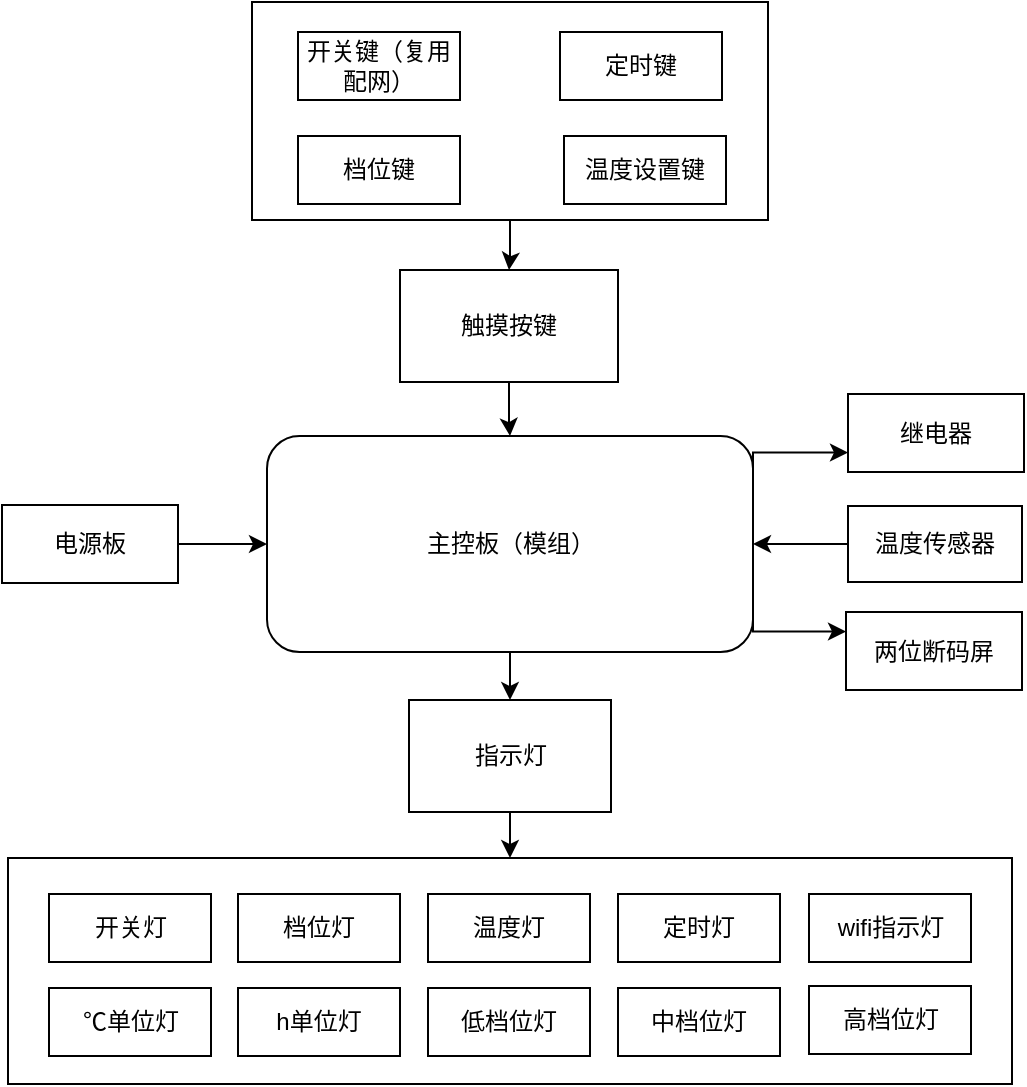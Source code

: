 <mxfile version="15.9.6" type="github">
  <diagram id="Vgfz-gdBaDkI7XahHWoh" name="Page-1">
    <mxGraphModel dx="1422" dy="796" grid="0" gridSize="10" guides="1" tooltips="1" connect="1" arrows="1" fold="1" page="1" pageScale="1" pageWidth="827" pageHeight="1169" math="0" shadow="0">
      <root>
        <mxCell id="0" />
        <mxCell id="1" parent="0" />
        <mxCell id="T0S8Lt8zlhyl-Dq2tP5w-17" value="" style="edgeStyle=orthogonalEdgeStyle;rounded=0;orthogonalLoop=1;jettySize=auto;html=1;" edge="1" parent="1" source="T0S8Lt8zlhyl-Dq2tP5w-1" target="T0S8Lt8zlhyl-Dq2tP5w-12">
          <mxGeometry relative="1" as="geometry" />
        </mxCell>
        <mxCell id="T0S8Lt8zlhyl-Dq2tP5w-68" style="edgeStyle=orthogonalEdgeStyle;rounded=0;orthogonalLoop=1;jettySize=auto;html=1;exitX=1;exitY=0.25;exitDx=0;exitDy=0;entryX=0;entryY=0.75;entryDx=0;entryDy=0;" edge="1" parent="1" source="T0S8Lt8zlhyl-Dq2tP5w-1" target="T0S8Lt8zlhyl-Dq2tP5w-54">
          <mxGeometry relative="1" as="geometry">
            <Array as="points">
              <mxPoint x="521" y="273" />
            </Array>
          </mxGeometry>
        </mxCell>
        <mxCell id="T0S8Lt8zlhyl-Dq2tP5w-71" style="edgeStyle=orthogonalEdgeStyle;rounded=0;orthogonalLoop=1;jettySize=auto;html=1;exitX=1;exitY=0.75;exitDx=0;exitDy=0;entryX=0;entryY=0.25;entryDx=0;entryDy=0;" edge="1" parent="1" source="T0S8Lt8zlhyl-Dq2tP5w-1" target="T0S8Lt8zlhyl-Dq2tP5w-13">
          <mxGeometry relative="1" as="geometry">
            <Array as="points">
              <mxPoint x="521" y="363" />
            </Array>
          </mxGeometry>
        </mxCell>
        <mxCell id="T0S8Lt8zlhyl-Dq2tP5w-1" value="主控板（模组）" style="rounded=1;whiteSpace=wrap;html=1;" vertex="1" parent="1">
          <mxGeometry x="277.5" y="265" width="243" height="108" as="geometry" />
        </mxCell>
        <mxCell id="T0S8Lt8zlhyl-Dq2tP5w-73" value="" style="edgeStyle=orthogonalEdgeStyle;rounded=0;orthogonalLoop=1;jettySize=auto;html=1;" edge="1" parent="1" source="T0S8Lt8zlhyl-Dq2tP5w-9" target="T0S8Lt8zlhyl-Dq2tP5w-1">
          <mxGeometry relative="1" as="geometry" />
        </mxCell>
        <mxCell id="T0S8Lt8zlhyl-Dq2tP5w-9" value="触摸按键" style="rounded=0;whiteSpace=wrap;html=1;" vertex="1" parent="1">
          <mxGeometry x="344" y="182" width="109" height="56" as="geometry" />
        </mxCell>
        <mxCell id="T0S8Lt8zlhyl-Dq2tP5w-46" value="" style="edgeStyle=orthogonalEdgeStyle;rounded=0;orthogonalLoop=1;jettySize=auto;html=1;" edge="1" parent="1" source="T0S8Lt8zlhyl-Dq2tP5w-12" target="T0S8Lt8zlhyl-Dq2tP5w-45">
          <mxGeometry relative="1" as="geometry" />
        </mxCell>
        <mxCell id="T0S8Lt8zlhyl-Dq2tP5w-12" value="指示灯" style="rounded=0;whiteSpace=wrap;html=1;" vertex="1" parent="1">
          <mxGeometry x="348.5" y="397" width="101" height="56" as="geometry" />
        </mxCell>
        <mxCell id="T0S8Lt8zlhyl-Dq2tP5w-13" value="两位断码屏" style="rounded=0;whiteSpace=wrap;html=1;" vertex="1" parent="1">
          <mxGeometry x="567" y="353" width="88" height="39" as="geometry" />
        </mxCell>
        <mxCell id="T0S8Lt8zlhyl-Dq2tP5w-20" value="开关键（复用配网）" style="whiteSpace=wrap;html=1;rounded=0;" vertex="1" parent="1">
          <mxGeometry x="293" y="63" width="81" height="34" as="geometry" />
        </mxCell>
        <mxCell id="T0S8Lt8zlhyl-Dq2tP5w-22" value="档位键" style="whiteSpace=wrap;html=1;rounded=0;" vertex="1" parent="1">
          <mxGeometry x="293" y="115" width="81" height="34" as="geometry" />
        </mxCell>
        <mxCell id="T0S8Lt8zlhyl-Dq2tP5w-24" value="定时键" style="whiteSpace=wrap;html=1;rounded=0;" vertex="1" parent="1">
          <mxGeometry x="424" y="63" width="81" height="34" as="geometry" />
        </mxCell>
        <mxCell id="T0S8Lt8zlhyl-Dq2tP5w-25" value="温度设置键" style="whiteSpace=wrap;html=1;rounded=0;" vertex="1" parent="1">
          <mxGeometry x="426" y="115" width="81" height="34" as="geometry" />
        </mxCell>
        <mxCell id="T0S8Lt8zlhyl-Dq2tP5w-72" value="" style="edgeStyle=orthogonalEdgeStyle;rounded=0;orthogonalLoop=1;jettySize=auto;html=1;" edge="1" parent="1" source="T0S8Lt8zlhyl-Dq2tP5w-27" target="T0S8Lt8zlhyl-Dq2tP5w-9">
          <mxGeometry relative="1" as="geometry" />
        </mxCell>
        <mxCell id="T0S8Lt8zlhyl-Dq2tP5w-27" value="" style="rounded=0;whiteSpace=wrap;html=1;fillColor=none;" vertex="1" parent="1">
          <mxGeometry x="270" y="48" width="258" height="109" as="geometry" />
        </mxCell>
        <mxCell id="T0S8Lt8zlhyl-Dq2tP5w-30" value="开关灯" style="whiteSpace=wrap;html=1;rounded=0;" vertex="1" parent="1">
          <mxGeometry x="168.5" y="494" width="81" height="34" as="geometry" />
        </mxCell>
        <mxCell id="T0S8Lt8zlhyl-Dq2tP5w-31" value="档位灯" style="whiteSpace=wrap;html=1;rounded=0;" vertex="1" parent="1">
          <mxGeometry x="263" y="494" width="81" height="34" as="geometry" />
        </mxCell>
        <mxCell id="T0S8Lt8zlhyl-Dq2tP5w-32" value="温度灯" style="whiteSpace=wrap;html=1;rounded=0;" vertex="1" parent="1">
          <mxGeometry x="358" y="494" width="81" height="34" as="geometry" />
        </mxCell>
        <mxCell id="T0S8Lt8zlhyl-Dq2tP5w-33" value="定时灯" style="whiteSpace=wrap;html=1;rounded=0;" vertex="1" parent="1">
          <mxGeometry x="453" y="494" width="81" height="34" as="geometry" />
        </mxCell>
        <mxCell id="T0S8Lt8zlhyl-Dq2tP5w-66" value="" style="edgeStyle=orthogonalEdgeStyle;rounded=0;orthogonalLoop=1;jettySize=auto;html=1;" edge="1" parent="1" source="T0S8Lt8zlhyl-Dq2tP5w-34" target="T0S8Lt8zlhyl-Dq2tP5w-1">
          <mxGeometry relative="1" as="geometry" />
        </mxCell>
        <mxCell id="T0S8Lt8zlhyl-Dq2tP5w-34" value="温度传感器" style="whiteSpace=wrap;html=1;rounded=0;" vertex="1" parent="1">
          <mxGeometry x="568" y="300" width="87" height="38" as="geometry" />
        </mxCell>
        <mxCell id="T0S8Lt8zlhyl-Dq2tP5w-35" value="℃单位灯" style="whiteSpace=wrap;html=1;rounded=0;" vertex="1" parent="1">
          <mxGeometry x="168.5" y="541" width="81" height="34" as="geometry" />
        </mxCell>
        <mxCell id="T0S8Lt8zlhyl-Dq2tP5w-36" value="h单位灯" style="whiteSpace=wrap;html=1;rounded=0;" vertex="1" parent="1">
          <mxGeometry x="263" y="541" width="81" height="34" as="geometry" />
        </mxCell>
        <mxCell id="T0S8Lt8zlhyl-Dq2tP5w-37" value="wifi指示灯" style="whiteSpace=wrap;html=1;rounded=0;" vertex="1" parent="1">
          <mxGeometry x="548.5" y="494" width="81" height="34" as="geometry" />
        </mxCell>
        <mxCell id="T0S8Lt8zlhyl-Dq2tP5w-39" value="低档位灯" style="whiteSpace=wrap;html=1;rounded=0;" vertex="1" parent="1">
          <mxGeometry x="358" y="541" width="81" height="34" as="geometry" />
        </mxCell>
        <mxCell id="T0S8Lt8zlhyl-Dq2tP5w-40" value="中档位灯" style="whiteSpace=wrap;html=1;rounded=0;" vertex="1" parent="1">
          <mxGeometry x="453" y="541" width="81" height="34" as="geometry" />
        </mxCell>
        <mxCell id="T0S8Lt8zlhyl-Dq2tP5w-41" value="高档位灯" style="whiteSpace=wrap;html=1;rounded=0;" vertex="1" parent="1">
          <mxGeometry x="548.5" y="540" width="81" height="34" as="geometry" />
        </mxCell>
        <mxCell id="T0S8Lt8zlhyl-Dq2tP5w-44" value="" style="edgeStyle=orthogonalEdgeStyle;rounded=0;orthogonalLoop=1;jettySize=auto;html=1;" edge="1" parent="1" source="T0S8Lt8zlhyl-Dq2tP5w-43" target="T0S8Lt8zlhyl-Dq2tP5w-1">
          <mxGeometry relative="1" as="geometry" />
        </mxCell>
        <mxCell id="T0S8Lt8zlhyl-Dq2tP5w-43" value="电源板" style="rounded=0;whiteSpace=wrap;html=1;" vertex="1" parent="1">
          <mxGeometry x="145" y="299.5" width="88" height="39" as="geometry" />
        </mxCell>
        <mxCell id="T0S8Lt8zlhyl-Dq2tP5w-45" value="" style="rounded=0;whiteSpace=wrap;html=1;fillColor=none;" vertex="1" parent="1">
          <mxGeometry x="148" y="476" width="502" height="113" as="geometry" />
        </mxCell>
        <mxCell id="T0S8Lt8zlhyl-Dq2tP5w-54" value="继电器" style="rounded=0;whiteSpace=wrap;html=1;" vertex="1" parent="1">
          <mxGeometry x="568" y="244" width="88" height="39" as="geometry" />
        </mxCell>
      </root>
    </mxGraphModel>
  </diagram>
</mxfile>
